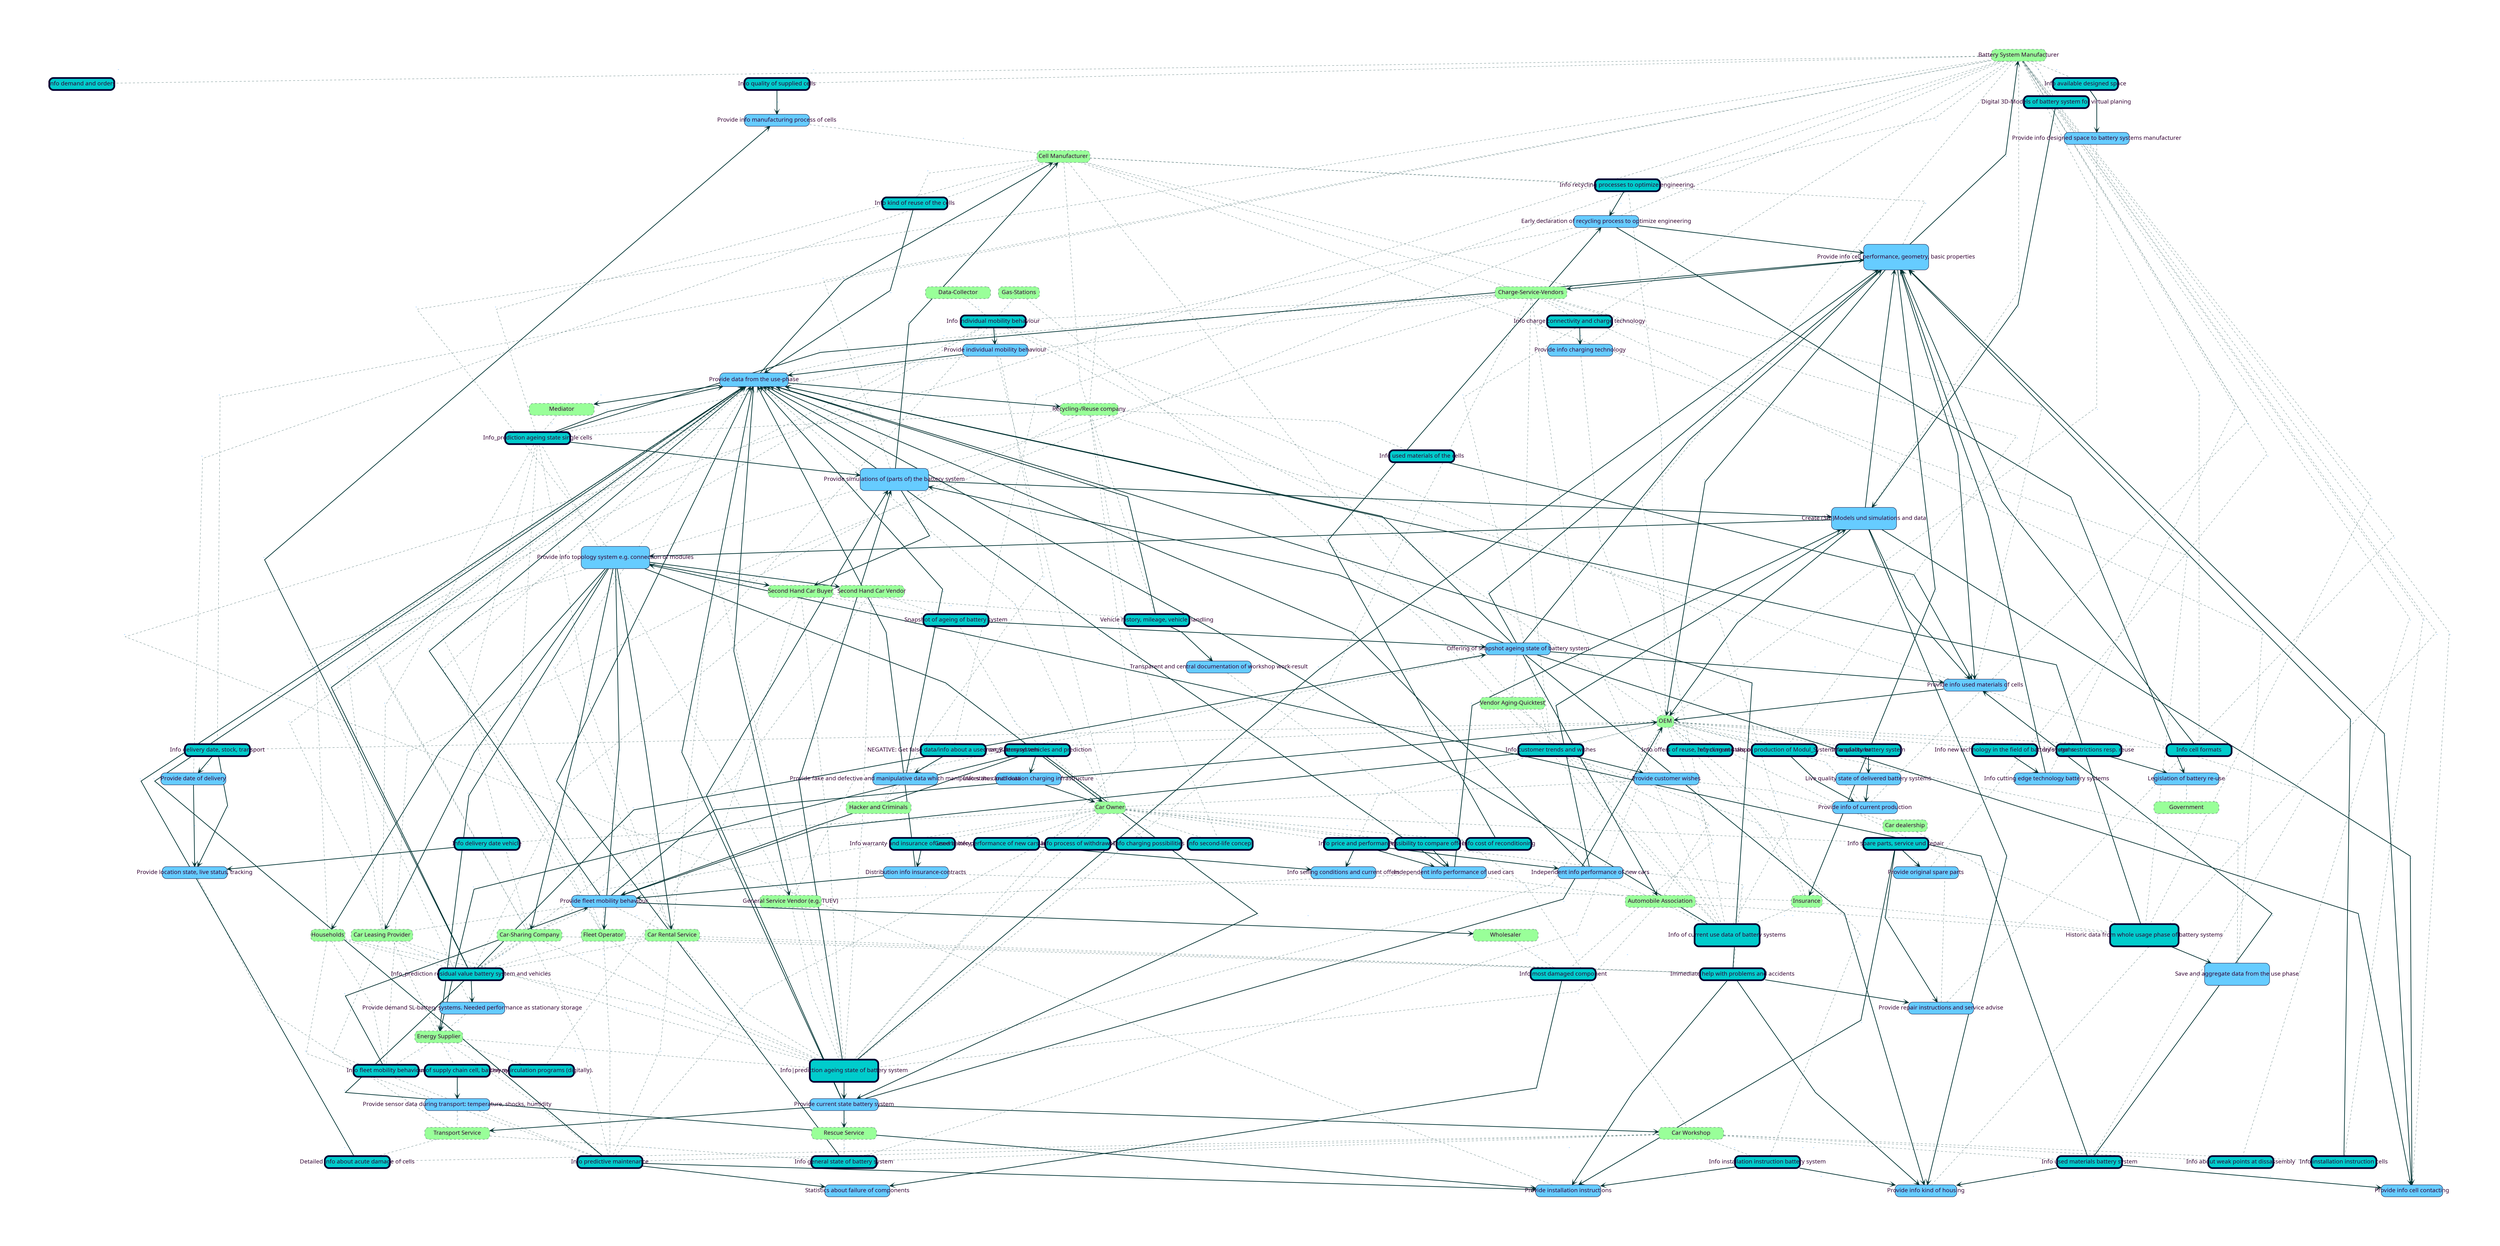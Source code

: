 digraph "Merged Network" {
bgcolor = "#FFFFFFFF"
splines = "false"
outputorder = "edgesfirst"
esep = "0"
pad = "2"
node [label = "",penwidth = "1.000000",height = "0.486111",width = "2.638889",tooltip = "",color = "#000033FF",fillcolor = "#FFFFFFFF",shape = "rectangle",style = "solid,rounded,filled",fontname = "SansSerif.plain",fontsize = "17",fontcolor = "#330033FF",fixedsize = "true",labelloc = "c"]
edge [label = "",penwidth = "2.000000",tooltip = "",arrowhead = "vee",arrowtail = "none",color = "#969696FF",fontname = "SansSerif.plain",fontsize = "12",fontcolor = "#3399FFFF",style = "solid",dir = "both"]
"i_9§496" [label = "Info demand and orders",penwidth = "5.000000",pos = "-913.634599,1348.632332",fillcolor = "#00CCCCFF"]
"i_8§497" [label = "Info quality of supplied cells",penwidth = "5.000000",pos = "-1364.465187,948.715564",fillcolor = "#00CCCCFF"]
"i_7§498" [label = "Info delivery date, stock, transport",penwidth = "5.000000",pos = "-169.634915,1070.525295",fillcolor = "#00CCCCFF"]
"action_10§499" [label = "Provide date of delivery",pos = "105.926411,1381.018434",fillcolor = "#66CCFFFF"]
"i_6§500" [label = "Info installation instruction cells",penwidth = "5.000000",pos = "-320.937137,1023.691419",fillcolor = "#00CCCCFF"]
"i_5§501" [label = "Info about weak points at dissassembly",penwidth = "5.000000",pos = "-1077.016995,1210.764137",fillcolor = "#00CCCCFF"]
"i_47§502" [label = "Energy demand vehicles and prediction",penwidth = "5.000000",pos = "-894.912328,-106.060111",fillcolor = "#00CCCCFF"]
"action_22§503" [label = "Info status and location charging infrastructure",pos = "-613.774383,-1045.430374",fillcolor = "#66CCFFFF"]
"i_46§504" [label = "Supervision of supply chain cell, battery system",penwidth = "5.000000",pos = "-1322.318216,1035.542581",fillcolor = "#00CCCCFF"]
"action_32§505" [label = "Provide sensor data during transport: temperature, shocks, humidity",pos = "-803.907588,1591.325227",fillcolor = "#66CCFFFF"]
"i_45§506" [label = "Digital 3D-Models of battery system for virtual planing",penwidth = "5.000000",pos = "16.246445,717.181579",fillcolor = "#00CCCCFF"]
"i_44§507" [label = "NEGATIVE: Get false data/info about a used car_Batterysystem",penwidth = "5.000000",pos = "-1241.849840,151.607239",fillcolor = "#00CCCCFF"]
"action_30§508" [label = "Provide fake and defective and manipulative data which manipulates the cloud data",pos = "-1229.979232,-592.829372",fillcolor = "#66CCFFFF"]
"i_43§509" [label = "Use recirculation programs (digitally).",penwidth = "5.000000",pos = "-1780.142559,39.787802",fillcolor = "#00CCCCFF"]
"i_42§510" [label = "Info fleet mobility behaviour",penwidth = "5.000000",pos = "-636.796975,-257.974511",fillcolor = "#00CCCCFF"]
"i_41§511" [label = "Info recycling processes to optimize engineering.",penwidth = "5.000000",pos = "116.827976,782.974477",fillcolor = "#00CCCCFF"]
"i_40§512" [label = "Snapshot of ageing of battery system",penwidth = "5.000000",pos = "-737.741285,-441.662641",fillcolor = "#00CCCCFF"]
"i_4§513" [label = "Historic data from whole usage phase of battery systems",penwidth = "5.000000",height = "0.902778",width = "2.777778",pos = "192.868283,260.467999",fillcolor = "#00CCCCFF"]
"action_41§514" [label = "Save and aggregate data from the use phase",height = "0.902778",pos = "-193.044815,-90.831163",fillcolor = "#66CCFFFF"]
"i_39§515" [label = "Detailed info about acute damage of cells",penwidth = "5.000000",pos = "-375.485610,749.296278",fillcolor = "#00CCCCFF"]
"Rescue Service§516" [label = "Rescue Service",pos = "184.626824,1265.163798",color = "#00003396",fillcolor = "#99FF99FF",style = "dashed,rounded,filled"]
"i_38§517" [label = "Info general state of battery system",penwidth = "5.000000",pos = "-259.310664,800.348628",fillcolor = "#00CCCCFF"]
"action_33§518" [label = "Transparent and central documentation of workshop work-result",pos = "-1635.254737,790.894629",fillcolor = "#66CCFFFF"]
"i_37§519" [label = "Vehicle history, mileage, vehicle handling",penwidth = "5.000000",pos = "-1065.806961,550.151512",fillcolor = "#00CCCCFF"]
"action_23§520" [label = "Provide demand SL-battery systems. Needed performance as stationary storage",pos = "-490.936576,-491.862049",fillcolor = "#66CCFFFF"]
"action_11§521" [label = "Provide info manufacturing process of cells",pos = "-1252.083108,393.845638",fillcolor = "#66CCFFFF"]
"action_0§522" [label = "Offering of snapshot ageing state of battery system",pos = "-604.111249,217.888932",fillcolor = "#66CCFFFF"]
"i_36§523" [label = "Info_prediction residual value battery system and vehicles",penwidth = "5.000000",pos = "-924.347433,-302.878847",fillcolor = "#00CCCCFF"]
"i_35§524" [label = "Info predictive maintenance",penwidth = "5.000000",pos = "-1147.387329,-292.245880",fillcolor = "#00CCCCFF"]
"i_34§525" [label = "Info used materials battery system",penwidth = "5.000000",pos = "-370.946427,289.482972",fillcolor = "#00CCCCFF"]
"Hacker and Criminals§526" [label = "Hacker and Criminals",pos = "-855.842848,-1188.484539",color = "#00003396",fillcolor = "#99FF99FF",style = "dashed,rounded,filled"]
"Data-Collector§527" [label = "Data-Collector",pos = "-196.867534,-1417.792719",color = "#00003396",fillcolor = "#99FF99FF",style = "dashed,rounded,filled"]
"action_25§528" [label = "Provide individual mobility behaviour",pos = "-476.875433,-1075.926007",fillcolor = "#66CCFFFF"]
"i_33§529" [label = "Info individual mobility behaviour",penwidth = "5.000000",pos = "-210.862738,-654.001352",fillcolor = "#00CCCCFF"]
"action_20§530" [label = "Provide info charging technology",pos = "454.729516,312.080830",fillcolor = "#66CCFFFF"]
"i_32§531" [label = "Info charge connectivity and charge technology",penwidth = "5.000000",pos = "985.180486,-95.739993",fillcolor = "#00CCCCFF"]
"i_31§532" [label = "Info legal restrictions resp. reuse",penwidth = "5.000000",pos = "353.601981,969.632162",fillcolor = "#00CCCCFF"]
"i_30§533" [label = "Info offers of reuse, recycling and disposal",penwidth = "5.000000",pos = "-659.959388,1291.750355",fillcolor = "#00CCCCFF"]
"action_15§534" [label = "Provide info designed space to battery systems manufacturer",pos = "-974.863353,1140.005251",fillcolor = "#66CCFFFF"]
"i_3§535" [label = "Info available designed space",penwidth = "5.000000",pos = "-554.383009,1439.027225",fillcolor = "#00CCCCFF"]
"Wholesaler§536" [label = "Wholesaler",pos = "-1176.872547,-853.711619",color = "#00003396",fillcolor = "#99FF99FF",style = "dashed,rounded,filled"]
"action_42§537" [label = "Statistics about failure of components",pos = "-1744.833631,-572.130833",fillcolor = "#66CCFFFF"]
"i_29§538" [label = "Info most damaged component",penwidth = "5.000000",pos = "-1346.827022,-164.844279",fillcolor = "#00CCCCFF"]
"Car Workshop§539" [label = "Car Workshop",pos = "-901.540951,619.679161",color = "#00003396",fillcolor = "#99FF99FF",style = "dashed,rounded,filled"]
"i_28§540" [label = "Info installation instruction battery system",penwidth = "5.000000",pos = "-1391.241049,669.704675",fillcolor = "#00CCCCFF"]
"action_16§541" [label = "Live quality state of delivered battery systems",pos = "-1695.136397,1204.788620",fillcolor = "#66CCFFFF"]
"i_27§542" [label = "Info quality battery system",penwidth = "5.000000",pos = "-1128.309516,1079.477064",fillcolor = "#00CCCCFF"]
"action_35§543" [label = "Info cutting edge technology battery systems",pos = "20.644730,1006.729274",fillcolor = "#66CCFFFF"]
"i_26§544" [label = "Info new technology in the field of battery systems",penwidth = "5.000000",pos = "-431.001893,1321.635666",fillcolor = "#00CCCCFF"]
"action_24§545" [label = "Distribution info insurance-contracts",pos = "77.951273,-847.838666",fillcolor = "#66CCFFFF"]
"i_25§546" [label = "Info warranty and insurance of used battery systems",penwidth = "5.000000",pos = "498.158193,-1143.247733",fillcolor = "#00CCCCFF"]
"Government§547" [label = "Government",pos = "908.194000,1387.994395",color = "#00003396",fillcolor = "#99FF99FF",style = "dashed,rounded,filled"]
"action_34§548" [label = "Legislation of battery re-use",pos = "1019.387719,875.933716",fillcolor = "#66CCFFFF"]
"action_26§549" [label = "Early declaration of recycling process to optimize engineering",pos = "703.155174,350.859318",fillcolor = "#66CCFFFF"]
"i_24§550" [label = "Info cost of reconditioning",penwidth = "5.000000",pos = "777.833284,-367.074584",fillcolor = "#00CCCCFF"]
"i_23§551" [label = "Info second-life concept",penwidth = "5.000000",pos = "583.093361,-754.993009",fillcolor = "#00CCCCFF"]
"i_22§552" [label = "General info performance of new cars and used cars",penwidth = "5.000000",pos = "709.608986,-663.456083",fillcolor = "#00CCCCFF"]
"i_21§553" [label = "Info process of withdrawal",penwidth = "5.000000",pos = "352.509135,-1220.564544",fillcolor = "#00CCCCFF"]
"action_7§554" [label = "Provide original spare parts",pos = "-1467.630461,241.415617",fillcolor = "#66CCFFFF"]
"i_20§555" [label = "Info spare parts, service und repair",penwidth = "5.000000",pos = "-1126.972501,-406.964779",fillcolor = "#00CCCCFF"]
"Car dealership§556" [label = "Car dealership",width = "1.805556",pos = "1001.596350,227.154444",color = "#00003396",fillcolor = "#99FF99FF",style = "dashed,rounded,filled"]
"action_29§557" [label = "Provide fleet mobility behaviour",pos = "-336.029437,-534.121609",fillcolor = "#66CCFFFF"]
"action_14§558" [label = "Provide customer wishes",pos = "655.891903,-296.721243",fillcolor = "#66CCFFFF"]
"i_2§559" [label = "Info customer trends and wishes",penwidth = "5.000000",pos = "17.935443,98.790911",fillcolor = "#00CCCCFF"]
"i_19§560" [label = "Info charging possibilities",penwidth = "5.000000",pos = "231.719699,-1286.706794",fillcolor = "#00CCCCFF"]
"action_6§561" [label = "Provide repair instructions and service advise",pos = "-1233.169832,227.598680",fillcolor = "#66CCFFFF"]
"action_4§562" [label = "Provide installation instructions",pos = "-1391.872232,111.107390",fillcolor = "#66CCFFFF"]
"i_18§563" [label = "Immediate help with problems and accidents",penwidth = "5.000000",pos = "-1017.112221,-390.717472",fillcolor = "#00CCCCFF"]
"i_17§564" [label = "Possibility to compare offers",penwidth = "5.000000",pos = "81.379111,-1319.772031",fillcolor = "#00CCCCFF"]
"Transport Service§565" [label = "Transport Service",pos = "-111.611337,1340.526377",color = "#00003396",fillcolor = "#99FF99FF",style = "dashed,rounded,filled"]
"action_31§566" [label = "Provide location state, live status, tracking",pos = "526.468921,1010.290773",fillcolor = "#66CCFFFF"]
"i_16§567" [label = "Info delivery date vehicle",penwidth = "5.000000",pos = "639.111118,155.266851",fillcolor = "#00CCCCFF"]
"action_28§568" [label = "Independent info performance of used cars",pos = "-95.531969,-771.166823",fillcolor = "#66CCFFFF"]
"action_27§569" [label = "Independent info performance of new cars",pos = "377.245000,-35.145881",fillcolor = "#66CCFFFF"]
"action_17§570" [label = "Info selling conditions and current offers",pos = "443.824434,-20.700826",fillcolor = "#66CCFFFF"]
"i_15§571" [label = "Info price and performance",penwidth = "5.000000",pos = "590.209912,-649.457816",fillcolor = "#00CCCCFF"]
"i_14§572" [label = "Info kind of reuse of the cells",penwidth = "5.000000",pos = "-1055.130930,366.732986",fillcolor = "#00CCCCFF"]
"Mediator§573" [label = "Mediator",pos = "-357.382501,-1015.476483",color = "#00003396",fillcolor = "#99FF99FF",style = "dashed,rounded,filled"]
"i_13§574" [label = "Info_prediction ageing state single cells",penwidth = "5.000000",pos = "-295.108419,-420.654042",fillcolor = "#00CCCCFF"]
"action_3§575" [label = "Provide info of current production",pos = "-1127.089229,964.679699",fillcolor = "#66CCFFFF"]
"i_12§576" [label = "Info current state of production of Modul_Systemmanufacturer",penwidth = "5.000000",pos = "-623.489095,1174.474944",fillcolor = "#00CCCCFF"]
"i_11§577" [label = "Info|prediction ageing state of battery system",penwidth = "5.000000",height = "0.902778",width = "2.777778",pos = "-496.668806,-225.170663",fillcolor = "#00CCCCFF"]
"action_37§578" [label = "Provide simulations of (parts of) the battery system",height = "0.902778",width = "2.777778",pos = "-200.274674,149.539856",fillcolor = "#66CCFFFF"]
"action_38§579" [label = "Provide current state battery system",width = "2.777778",pos = "-241.655274,587.419661",fillcolor = "#66CCFFFF"]
"action_1§580" [label = "Create (3D-)Models und simulations and data",height = "0.902778",pos = "-313.383040,3.531214",fillcolor = "#66CCFFFF"]
"action_8§581" [label = "Provide info cell contacting",width = "2.500000",pos = "-862.558353,140.013360",fillcolor = "#66CCFFFF"]
"action_9§582" [label = "Provide info kind of housing",width = "2.500000",pos = "-1005.624122,214.214894",fillcolor = "#66CCFFFF"]
"action_36§583" [label = "Provide info topology system e.g. connection of modules",height = "0.902778",width = "2.777778",pos = "-911.694041,-212.753450",fillcolor = "#66CCFFFF"]
"General Service Vendor (e.g. TUEV)§584" [label = "General Service Vendor (e.g. TUEV)",width = "2.500000",pos = "133.239442,-202.773810",color = "#00003396",fillcolor = "#99FF99FF",style = "dashed,rounded,filled"]
"Second Hand Car Vendor§585" [label = "Second Hand Car Vendor",pos = "-1196.719668,-746.361523",color = "#00003396",fillcolor = "#99FF99FF",style = "dashed,rounded,filled"]
"Second Hand Car Buyer§586" [label = "Second Hand Car Buyer",pos = "-1069.019245,74.908300",color = "#00003396",fillcolor = "#99FF99FF",style = "dashed,rounded,filled"]
"i_10§587" [label = "Info of current use data of battery systems",penwidth = "5.000000",height = "0.902778",pos = "73.233930,176.572122",fillcolor = "#00CCCCFF"]
"action_13§588" [label = "Provide data from the use-phase",height = "0.555556",width = "2.777778",pos = "-593.692763,-76.212097",fillcolor = "#66CCFFFF"]
"Charge-Service-Vendors§589" [label = "Charge-Service-Vendors",width = "2.916667",pos = "243.163806,-319.956559",color = "#00003396",fillcolor = "#99FF99FF",style = "dashed,rounded,filled"]
"Insurance§590" [label = "Insurance",width = "1.250000",pos = "404.212476,-323.079668",color = "#00003396",fillcolor = "#99FF99FF",style = "dashed,rounded,filled"]
"Vendor Aging-Quicktest§591" [label = "Vendor Aging-Quicktest",pos = "370.240148,697.298631",color = "#00003396",fillcolor = "#99FF99FF",style = "dashed,rounded,filled"]
"Automobile Association§592" [label = "Automobile Association",width = "2.847222",pos = "223.589532,-385.878536",color = "#00003396",fillcolor = "#99FF99FF",style = "dashed,rounded,filled"]
"Gas-Stations§593" [label = "Gas-Stations",width = "1.666667",pos = "490.203862,-512.228188",color = "#00003396",fillcolor = "#99FF99FF",style = "dashed,rounded,filled"]
"Car Owner§594" [label = "Car Owner",width = "1.250000",pos = "-92.325149,-610.845958",color = "#00003396",fillcolor = "#99FF99FF",style = "dashed,rounded,filled"]
"Car Rental Service§595" [label = "Car Rental Service",width = "2.222222",pos = "-756.729380,-836.853225",color = "#00003396",fillcolor = "#99FF99FF",style = "dashed,rounded,filled"]
"Car-Sharing Company§596" [label = "Car-Sharing Company",pos = "-742.398790,-840.046665",color = "#00003396",fillcolor = "#99FF99FF",style = "dashed,rounded,filled"]
"Fleet Operator§597" [label = "Fleet Operator",width = "1.805556",pos = "-729.411757,-842.572567",color = "#00003396",fillcolor = "#99FF99FF",style = "dashed,rounded,filled"]
"Car Leasing Provider§598" [label = "Car Leasing Provider",width = "2.500000",pos = "-795.617900,-823.293224",color = "#00003396",fillcolor = "#99FF99FF",style = "dashed,rounded,filled"]
"Households§599" [label = "Households",width = "1.388889",pos = "-892.326320,-813.484190",color = "#00003396",fillcolor = "#99FF99FF",style = "dashed,rounded,filled"]
"Energy Supplier§600" [label = "Energy Supplier",width = "1.944444",pos = "-1100.669918,152.300288",color = "#00003396",fillcolor = "#99FF99FF",style = "dashed,rounded,filled"]
"OEM§601" [label = "OEM",width = "0.694444",pos = "-514.255242,455.579177",color = "#00003396",fillcolor = "#99FF99FF",style = "dashed,rounded,filled"]
"Battery System Manufacturer§602" [label = "Battery System Manufacturer",width = "2.222222",pos = "-614.567884,567.178872",color = "#00003396",fillcolor = "#99FF99FF",style = "dashed,rounded,filled"]
"action_2§603" [label = "Provide info cell performance, geometry, basic properties",height = "1.041667",pos = "-33.324649,297.198011",fillcolor = "#66CCFFFF"]
"i_1§604" [label = "Info cell formats",penwidth = "5.000000",pos = "-98.982981,968.716559",fillcolor = "#00CCCCFF"]
"Cell Manufacturer§605" [label = "Cell Manufacturer",width = "2.152778",pos = "-432.025948,542.992084",color = "#00003396",fillcolor = "#99FF99FF",style = "dashed,rounded,filled"]
"Recycling-/Reuse company§606" [label = "Recycling-/Reuse company",width = "2.361111",pos = "190.961563,-105.235624",color = "#00003396",fillcolor = "#99FF99FF",style = "dashed,rounded,filled"]
"action_12§607" [label = "Provide info used materials of cells",width = "2.569444",pos = "160.267179,611.173317",fillcolor = "#66CCFFFF"]
"i_0§608" [label = "Info used materials of the cells",penwidth = "5.000000",pos = "821.472578,400.953394",fillcolor = "#00CCCCFF"]
"i_8§497" -> "action_11§521" [label = "-",color = "#003333FF"]
"i_7§498" -> "action_10§499" [label = "-",color = "#003333FF"]
"i_7§498" -> "action_31§566" [label = "-",color = "#003333FF"]
"action_10§499" -> "action_31§566" [label = "-",color = "#003333FF"]
"action_10§499" -> "Cell Manufacturer§605" [label = "-",penwidth = "1.000000",arrowhead = "none",color = "#00333396",style = "dashed"]
"i_6§500" -> "action_2§603" [label = "-",color = "#003333FF"]
"i_47§502" -> "action_29§557" [label = "-",color = "#003333FF"]
"i_47§502" -> "action_22§503" [label = "-",color = "#003333FF"]
"i_47§502" -> "action_38§579" [label = "-",color = "#003333FF"]
"i_47§502" -> "Energy Supplier§600" [label = "-",color = "#003333FF"]
"action_22§503" -> "Car Owner§594" [label = "-",color = "#003333FF"]
"i_46§504" -> "action_32§505" [label = "-",color = "#003333FF"]
"action_32§505" -> "Transport Service§565" [label = "-",penwidth = "1.000000",arrowhead = "none",color = "#00333396",style = "dashed"]
"i_45§506" -> "action_1§580" [label = "-",color = "#003333FF"]
"i_44§507" -> "action_30§508" [label = "-",color = "#003333FF"]
"action_30§508" -> "action_13§588" [label = "-",color = "#003333FF"]
"action_30§508" -> "Hacker and Criminals§526" [label = "-",penwidth = "1.000000",arrowhead = "none",color = "#00333396",style = "dashed"]
"i_42§510" -> "action_29§557" [label = "-",color = "#003333FF"]
"i_41§511" -> "action_26§549" [label = "-",color = "#003333FF"]
"i_40§512" -> "action_0§522" [label = "-",color = "#003333FF"]
"i_4§513" -> "action_13§588" [label = "-",color = "#003333FF"]
"i_4§513" -> "action_41§514" [label = "-",color = "#003333FF"]
"action_41§514" -> "OEM§601" [label = "-",penwidth = "1.000000",arrowhead = "none",color = "#00333396",style = "dashed"]
"action_41§514" -> "Charge-Service-Vendors§589" [label = "-",penwidth = "1.000000",arrowhead = "none",color = "#00333396",style = "dashed"]
"i_39§515" -> "action_13§588" [label = "-",color = "#003333FF"]
"Rescue Service§516" -> "i_38§517" [label = "-",penwidth = "1.000000",arrowhead = "none",color = "#00333396",style = "dashed"]
"i_38§517" -> "action_13§588" [label = "-",color = "#003333FF"]
"action_33§518" -> "Car Workshop§539" [label = "-",penwidth = "1.000000",arrowhead = "none",color = "#00333396",style = "dashed"]
"i_37§519" -> "action_33§518" [label = "-",color = "#003333FF"]
"i_37§519" -> "action_13§588" [label = "-",color = "#003333FF"]
"action_23§520" -> "Energy Supplier§600" [label = "-",penwidth = "1.000000",arrowhead = "none",color = "#00333396",style = "dashed"]
"action_23§520" -> "Charge-Service-Vendors§589" [label = "-",penwidth = "1.000000",arrowhead = "none",color = "#00333396",style = "dashed"]
"action_11§521" -> "Cell Manufacturer§605" [label = "-",penwidth = "1.000000",arrowhead = "none",color = "#00333396",style = "dashed"]
"action_0§522" -> "General Service Vendor (e.g. TUEV)§584" [label = "-",penwidth = "1.000000",arrowhead = "none",color = "#00333396",style = "dashed"]
"action_0§522" -> "Vendor Aging-Quicktest§591" [label = "-",penwidth = "1.000000",arrowhead = "none",color = "#00333396",style = "dashed"]
"action_0§522" -> "action_13§588" [label = "-",color = "#003333FF"]
"action_0§522" -> "action_37§578" [label = "-",color = "#003333FF"]
"action_0§522" -> "action_12§607" [label = "-",color = "#003333FF"]
"action_0§522" -> "action_9§582" [label = "-",color = "#003333FF"]
"action_0§522" -> "action_8§581" [label = "-",color = "#003333FF"]
"action_0§522" -> "action_2§603" [label = "-",color = "#003333FF"]
"i_36§523" -> "action_23§520" [label = "-",color = "#003333FF"]
"i_36§523" -> "action_4§562" [label = "-",color = "#003333FF"]
"i_36§523" -> "action_13§588" [label = "-",color = "#003333FF"]
"i_36§523" -> "action_11§521" [label = "-",color = "#003333FF"]
"i_36§523" -> "action_0§522" [label = "-",color = "#003333FF"]
"i_35§524" -> "action_42§537" [label = "-",color = "#003333FF"]
"i_35§524" -> "action_4§562" [label = "-",color = "#003333FF"]
"i_35§524" -> "action_13§588" [label = "-",color = "#003333FF"]
"i_34§525" -> "action_36§583" [label = "-",color = "#003333FF"]
"i_34§525" -> "action_12§607" [label = "-",color = "#003333FF"]
"i_34§525" -> "action_9§582" [label = "-",color = "#003333FF"]
"i_34§525" -> "action_8§581" [label = "-",color = "#003333FF"]
"Hacker and Criminals§526" -> "i_33§529" [label = "-",penwidth = "1.000000",arrowhead = "none",color = "#00333396",style = "dashed"]
"Data-Collector§527" -> "i_33§529" [label = "-",penwidth = "1.000000",arrowhead = "none",color = "#00333396",style = "dashed"]
"action_25§528" -> "Car Owner§594" [label = "-",penwidth = "1.000000",arrowhead = "none",color = "#00333396",style = "dashed"]
"action_25§528" -> "action_13§588" [label = "-",color = "#003333FF"]
"i_33§529" -> "action_25§528" [label = "-",color = "#003333FF"]
"action_20§530" -> "Charge-Service-Vendors§589" [label = "-",penwidth = "1.000000",arrowhead = "none",color = "#00333396",style = "dashed"]
"action_20§530" -> "OEM§601" [label = "-",penwidth = "1.000000",arrowhead = "none",color = "#00333396",style = "dashed"]
"i_32§531" -> "action_20§530" [label = "-",color = "#003333FF"]
"i_31§532" -> "action_34§548" [label = "-",color = "#003333FF"]
"action_15§534" -> "OEM§601" [label = "-",penwidth = "1.000000",arrowhead = "none",color = "#00333396",style = "dashed"]
"i_3§535" -> "action_15§534" [label = "-",color = "#003333FF"]
"Wholesaler§536" -> "i_29§538" [label = "-",penwidth = "1.000000",arrowhead = "none",color = "#00333396",style = "dashed"]
"i_29§538" -> "action_42§537" [label = "-",color = "#003333FF"]
"Car Workshop§539" -> "i_6§500" [label = "-",penwidth = "1.000000",arrowhead = "none",color = "#00333396",style = "dashed"]
"Car Workshop§539" -> "i_5§501" [label = "-",penwidth = "1.000000",arrowhead = "none",color = "#00333396",style = "dashed"]
"Car Workshop§539" -> "i_39§515" [label = "-",penwidth = "1.000000",arrowhead = "none",color = "#00333396",style = "dashed"]
"Car Workshop§539" -> "i_38§517" [label = "-",penwidth = "1.000000",arrowhead = "none",color = "#00333396",style = "dashed"]
"Car Workshop§539" -> "i_35§524" [label = "-",penwidth = "1.000000",arrowhead = "none",color = "#00333396",style = "dashed"]
"Car Workshop§539" -> "i_34§525" [label = "-",penwidth = "1.000000",arrowhead = "none",color = "#00333396",style = "dashed"]
"Car Workshop§539" -> "i_28§540" [label = "-",penwidth = "1.000000",arrowhead = "none",color = "#00333396",style = "dashed"]
"i_28§540" -> "action_4§562" [label = "-",color = "#003333FF"]
"i_28§540" -> "action_9§582" [label = "-",color = "#003333FF"]
"action_16§541" -> "action_3§575" [label = "-",color = "#003333FF"]
"i_27§542" -> "action_16§541" [label = "-",color = "#003333FF"]
"action_35§543" -> "Battery System Manufacturer§602" [label = "-",penwidth = "1.000000",arrowhead = "none",color = "#00333396",style = "dashed"]
"action_35§543" -> "action_2§603" [label = "-",color = "#003333FF"]
"i_26§544" -> "action_35§543" [label = "-",color = "#003333FF"]
"action_24§545" -> "Insurance§590" [label = "-",penwidth = "1.000000",arrowhead = "none",color = "#00333396",style = "dashed"]
"action_24§545" -> "action_29§557" [label = "-",color = "#003333FF"]
"action_24§545" -> "action_13§588" [label = "-",color = "#003333FF"]
"i_25§546" -> "action_24§545" [label = "-",color = "#003333FF"]
"action_34§548" -> "Government§547" [label = "-",penwidth = "1.000000",arrowhead = "none",color = "#00333396",style = "dashed"]
"action_26§549" -> "Recycling-/Reuse company§606" [label = "-",penwidth = "1.000000",arrowhead = "none",color = "#00333396",style = "dashed"]
"action_26§549" -> "action_34§548" [label = "-",color = "#003333FF"]
"action_26§549" -> "action_2§603" [label = "-",color = "#003333FF"]
"i_24§550" -> "action_26§549" [label = "-",color = "#003333FF"]
"i_22§552" -> "action_17§570" [label = "-",color = "#003333FF"]
"action_7§554" -> "Battery System Manufacturer§602" [label = "-",penwidth = "1.000000",arrowhead = "none",color = "#00333396",style = "dashed"]
"i_20§555" -> "action_7§554" [label = "-",color = "#003333FF"]
"i_20§555" -> "action_4§562" [label = "-",color = "#003333FF"]
"i_20§555" -> "action_6§561" [label = "-",color = "#003333FF"]
"Car dealership§556" -> "i_4§513" [label = "-",penwidth = "1.000000",arrowhead = "none",color = "#00333396",style = "dashed"]
"action_29§557" -> "OEM§601" [label = "-",color = "#003333FF"]
"action_29§557" -> "Wholesaler§536" [label = "-",color = "#003333FF"]
"action_29§557" -> "Car Leasing Provider§598" [label = "-",penwidth = "1.000000",arrowhead = "none",color = "#00333396",style = "dashed"]
"action_29§557" -> "Fleet Operator§597" [label = "-",penwidth = "1.000000",arrowhead = "none",color = "#00333396",style = "dashed"]
"action_29§557" -> "Car-Sharing Company§596" [label = "-",penwidth = "1.000000",arrowhead = "none",color = "#00333396",style = "dashed"]
"action_29§557" -> "Car Rental Service§595" [label = "-",penwidth = "1.000000",arrowhead = "none",color = "#00333396",style = "dashed"]
"action_29§557" -> "action_13§588" [label = "-",color = "#003333FF"]
"action_14§558" -> "Car dealership§556" [label = "-",penwidth = "1.000000",arrowhead = "none",color = "#00333396",style = "dashed"]
"action_14§558" -> "Car Owner§594" [label = "-",penwidth = "1.000000",arrowhead = "none",color = "#00333396",style = "dashed"]
"i_2§559" -> "action_29§557" [label = "-",color = "#003333FF"]
"i_2§559" -> "action_14§558" [label = "-",color = "#003333FF"]
"action_6§561" -> "OEM§601" [label = "-",penwidth = "1.000000",arrowhead = "none",color = "#00333396",style = "dashed"]
"action_6§561" -> "Battery System Manufacturer§602" [label = "-",penwidth = "1.000000",arrowhead = "none",color = "#00333396",style = "dashed"]
"action_4§562" -> "Battery System Manufacturer§602" [label = "-",penwidth = "1.000000",arrowhead = "none",color = "#00333396",style = "dashed"]
"i_18§563" -> "action_6§561" [label = "-",color = "#003333FF"]
"i_18§563" -> "action_4§562" [label = "-",color = "#003333FF"]
"i_18§563" -> "action_9§582" [label = "-",color = "#003333FF"]
"i_18§563" -> "action_13§588" [label = "-",color = "#003333FF"]
"i_17§564" -> "action_28§568" [label = "-",color = "#003333FF"]
"Transport Service§565" -> "i_39§515" [label = "-",penwidth = "1.000000",arrowhead = "none",color = "#00333396",style = "dashed"]
"Transport Service§565" -> "i_38§517" [label = "-",penwidth = "1.000000",arrowhead = "none",color = "#00333396",style = "dashed"]
"action_31§566" -> "Transport Service§565" [label = "-",penwidth = "1.000000",arrowhead = "none",color = "#00333396",style = "dashed"]
"i_16§567" -> "action_31§566" [label = "-",color = "#003333FF"]
"action_28§568" -> "General Service Vendor (e.g. TUEV)§584" [label = "-",penwidth = "1.000000",arrowhead = "none",color = "#00333396",style = "dashed"]
"action_28§568" -> "Automobile Association§592" [label = "-",penwidth = "1.000000",arrowhead = "none",color = "#00333396",style = "dashed"]
"action_28§568" -> "action_13§588" [label = "-",color = "#003333FF"]
"action_28§568" -> "action_1§580" [label = "-",color = "#003333FF"]
"action_27§569" -> "Automobile Association§592" [label = "-",penwidth = "1.000000",arrowhead = "none",color = "#00333396",style = "dashed"]
"action_27§569" -> "action_13§588" [label = "-",color = "#003333FF"]
"action_27§569" -> "action_1§580" [label = "-",color = "#003333FF"]
"action_17§570" -> "OEM§601" [label = "-",penwidth = "1.000000",arrowhead = "none",color = "#00333396",style = "dashed"]
"i_15§571" -> "action_28§568" [label = "-",color = "#003333FF"]
"i_15§571" -> "action_27§569" [label = "-",color = "#003333FF"]
"i_15§571" -> "action_17§570" [label = "-",color = "#003333FF"]
"i_14§572" -> "action_13§588" [label = "-",color = "#003333FF"]
"Mediator§573" -> "i_13§574" [label = "-",penwidth = "1.000000",arrowhead = "none",color = "#00333396",style = "dashed"]
"i_13§574" -> "action_37§578" [label = "-",color = "#003333FF"]
"i_13§574" -> "action_13§588" [label = "-",color = "#003333FF"]
"i_13§574" -> "action_2§603" [label = "-",color = "#003333FF"]
"action_3§575" -> "OEM§601" [label = "-",penwidth = "1.000000",arrowhead = "none",color = "#00333396",style = "dashed"]
"action_3§575" -> "Battery System Manufacturer§602" [label = "-",penwidth = "1.000000",arrowhead = "none",color = "#00333396",style = "dashed"]
"i_12§576" -> "action_3§575" [label = "-",color = "#003333FF"]
"i_11§577" -> "action_2§603" [label = "-",color = "#003333FF"]
"i_11§577" -> "action_37§578" [label = "-",color = "#003333FF"]
"i_11§577" -> "action_38§579" [label = "-",color = "#003333FF"]
"action_37§578" -> "Cell Manufacturer§605" [label = "-",color = "#003333FF"]
"action_37§578" -> "Second Hand Car Buyer§586" [label = "-",color = "#003333FF"]
"action_37§578" -> "action_1§580" [label = "-",color = "#003333FF"]
"action_37§578" -> "Battery System Manufacturer§602" [label = "-",penwidth = "1.000000",arrowhead = "none",color = "#00333396",style = "dashed"]
"action_38§579" -> "OEM§601" [label = "-",color = "#003333FF"]
"action_38§579" -> "Rescue Service§516" [label = "-",color = "#003333FF"]
"action_38§579" -> "Transport Service§565" [label = "-",color = "#003333FF"]
"action_38§579" -> "Car Workshop§539" [label = "-",color = "#003333FF"]
"action_38§579" -> "action_37§578" [label = "-",color = "#003333FF"]
"action_38§579" -> "action_13§588" [label = "-",color = "#003333FF"]
"action_1§580" -> "OEM§601" [label = "-",color = "#003333FF"]
"action_1§580" -> "action_2§603" [label = "-",color = "#003333FF"]
"action_1§580" -> "action_8§581" [label = "-",color = "#003333FF"]
"action_1§580" -> "action_9§582" [label = "-",color = "#003333FF"]
"action_1§580" -> "action_12§607" [label = "-",color = "#003333FF"]
"action_1§580" -> "action_36§583" [label = "-",color = "#003333FF"]
"action_1§580" -> "Battery System Manufacturer§602" [label = "-",penwidth = "1.000000",arrowhead = "none",color = "#00333396",style = "dashed"]
"action_8§581" -> "action_2§603" [label = "-",color = "#003333FF"]
"action_8§581" -> "Battery System Manufacturer§602" [label = "-",penwidth = "1.000000",arrowhead = "none",color = "#00333396",style = "dashed"]
"action_9§582" -> "Battery System Manufacturer§602" [label = "-",penwidth = "1.000000",arrowhead = "none",color = "#00333396",style = "dashed"]
"action_36§583" -> "Car Owner§594" [label = "-",color = "#003333FF"]
"action_36§583" -> "Car Rental Service§595" [label = "-",color = "#003333FF"]
"action_36§583" -> "Car-Sharing Company§596" [label = "-",color = "#003333FF"]
"action_36§583" -> "Fleet Operator§597" [label = "-",color = "#003333FF"]
"action_36§583" -> "Second Hand Car Vendor§585" [label = "-",color = "#003333FF"]
"action_36§583" -> "Second Hand Car Buyer§586" [label = "-",color = "#003333FF"]
"action_36§583" -> "Car Leasing Provider§598" [label = "-",color = "#003333FF"]
"action_36§583" -> "Households§599" [label = "-",color = "#003333FF"]
"action_36§583" -> "Energy Supplier§600" [label = "-",color = "#003333FF"]
"action_36§583" -> "Battery System Manufacturer§602" [label = "-",penwidth = "1.000000",arrowhead = "none",color = "#00333396",style = "dashed"]
"General Service Vendor (e.g. TUEV)§584" -> "i_13§574" [label = "-",penwidth = "1.000000",arrowhead = "none",color = "#00333396",style = "dashed"]
"General Service Vendor (e.g. TUEV)§584" -> "i_11§577" [label = "-",penwidth = "1.000000",arrowhead = "none",color = "#00333396",style = "dashed"]
"Second Hand Car Vendor§585" -> "i_40§512" [label = "-",penwidth = "1.000000",arrowhead = "none",color = "#00333396",style = "dashed"]
"Second Hand Car Vendor§585" -> "i_36§523" [label = "-",penwidth = "1.000000",arrowhead = "none",color = "#00333396",style = "dashed"]
"Second Hand Car Vendor§585" -> "i_11§577" [label = "-",penwidth = "1.000000",arrowhead = "none",color = "#00333396",style = "dashed"]
"Second Hand Car Buyer§586" -> "i_43§509" [label = "-",penwidth = "1.000000",arrowhead = "none",color = "#00333396",style = "dashed"]
"Second Hand Car Buyer§586" -> "i_40§512" [label = "-",penwidth = "1.000000",arrowhead = "none",color = "#00333396",style = "dashed"]
"Second Hand Car Buyer§586" -> "i_37§519" [label = "-",penwidth = "1.000000",arrowhead = "none",color = "#00333396",style = "dashed"]
"Second Hand Car Buyer§586" -> "i_36§523" [label = "-",penwidth = "1.000000",arrowhead = "none",color = "#00333396",style = "dashed"]
"Second Hand Car Buyer§586" -> "i_11§577" [label = "-",penwidth = "1.000000",arrowhead = "none",color = "#00333396",style = "dashed"]
"i_10§587" -> "action_13§588" [label = "-",color = "#003333FF"]
"action_13§588" -> "Cell Manufacturer§605" [label = "-",color = "#003333FF"]
"action_13§588" -> "Recycling-/Reuse company§606" [label = "-",color = "#003333FF"]
"action_13§588" -> "General Service Vendor (e.g. TUEV)§584" [label = "-",color = "#003333FF"]
"action_13§588" -> "Mediator§573" [label = "-",color = "#003333FF"]
"action_13§588" -> "Car Owner§594" [label = "-",penwidth = "1.000000",arrowhead = "none",color = "#00333396",style = "dashed"]
"action_13§588" -> "Charge-Service-Vendors§589" [label = "-",penwidth = "1.000000",arrowhead = "none",color = "#00333396",style = "dashed"]
"action_13§588" -> "Car Rental Service§595" [label = "-",penwidth = "1.000000",arrowhead = "none",color = "#00333396",style = "dashed"]
"action_13§588" -> "Car-Sharing Company§596" [label = "-",penwidth = "1.000000",arrowhead = "none",color = "#00333396",style = "dashed"]
"action_13§588" -> "Fleet Operator§597" [label = "-",penwidth = "1.000000",arrowhead = "none",color = "#00333396",style = "dashed"]
"action_13§588" -> "Car Leasing Provider§598" [label = "-",penwidth = "1.000000",arrowhead = "none",color = "#00333396",style = "dashed"]
"action_13§588" -> "Households§599" [label = "-",penwidth = "1.000000",arrowhead = "none",color = "#00333396",style = "dashed"]
"action_13§588" -> "Energy Supplier§600" [label = "-",penwidth = "1.000000",arrowhead = "none",color = "#00333396",style = "dashed"]
"Charge-Service-Vendors§589" -> "i_33§529" [label = "-",penwidth = "1.000000",arrowhead = "none",color = "#00333396",style = "dashed"]
"Charge-Service-Vendors§589" -> "i_32§531" [label = "-",penwidth = "1.000000",arrowhead = "none",color = "#00333396",style = "dashed"]
"Charge-Service-Vendors§589" -> "i_2§559" [label = "-",penwidth = "1.000000",arrowhead = "none",color = "#00333396",style = "dashed"]
"Charge-Service-Vendors§589" -> "i_13§574" [label = "-",penwidth = "1.000000",arrowhead = "none",color = "#00333396",style = "dashed"]
"Charge-Service-Vendors§589" -> "i_11§577" [label = "-",penwidth = "1.000000",arrowhead = "none",color = "#00333396",style = "dashed"]
"Charge-Service-Vendors§589" -> "i_10§587" [label = "-",penwidth = "1.000000",arrowhead = "none",color = "#00333396",style = "dashed"]
"Insurance§590" -> "i_4§513" [label = "-",penwidth = "1.000000",arrowhead = "none",color = "#00333396",style = "dashed"]
"Insurance§590" -> "i_33§529" [label = "-",penwidth = "1.000000",arrowhead = "none",color = "#00333396",style = "dashed"]
"Insurance§590" -> "i_2§559" [label = "-",penwidth = "1.000000",arrowhead = "none",color = "#00333396",style = "dashed"]
"Insurance§590" -> "i_10§587" [label = "-",penwidth = "1.000000",arrowhead = "none",color = "#00333396",style = "dashed"]
"Vendor Aging-Quicktest§591" -> "i_10§587" [label = "-",penwidth = "1.000000",arrowhead = "none",color = "#00333396",style = "dashed"]
"Automobile Association§592" -> "i_4§513" [label = "-",penwidth = "1.000000",arrowhead = "none",color = "#00333396",style = "dashed"]
"Automobile Association§592" -> "i_2§559" [label = "-",penwidth = "1.000000",arrowhead = "none",color = "#00333396",style = "dashed"]
"Automobile Association§592" -> "i_11§577" [label = "-",penwidth = "1.000000",arrowhead = "none",color = "#00333396",style = "dashed"]
"Automobile Association§592" -> "i_10§587" [label = "-",penwidth = "1.000000",arrowhead = "none",color = "#00333396",style = "dashed"]
"Gas-Stations§593" -> "i_33§529" [label = "-",penwidth = "1.000000",arrowhead = "none",color = "#00333396",style = "dashed"]
"Gas-Stations§593" -> "i_10§587" [label = "-",penwidth = "1.000000",arrowhead = "none",color = "#00333396",style = "dashed"]
"Car Owner§594" -> "i_40§512" [label = "-",penwidth = "1.000000",arrowhead = "none",color = "#00333396",style = "dashed"]
"Car Owner§594" -> "i_36§523" [label = "-",penwidth = "1.000000",arrowhead = "none",color = "#00333396",style = "dashed"]
"Car Owner§594" -> "i_35§524" [label = "-",penwidth = "1.000000",arrowhead = "none",color = "#00333396",style = "dashed"]
"Car Owner§594" -> "i_25§546" [label = "-",penwidth = "1.000000",arrowhead = "none",color = "#00333396",style = "dashed"]
"Car Owner§594" -> "i_24§550" [label = "-",penwidth = "1.000000",arrowhead = "none",color = "#00333396",style = "dashed"]
"Car Owner§594" -> "i_23§551" [label = "-",penwidth = "1.000000",arrowhead = "none",color = "#00333396",style = "dashed"]
"Car Owner§594" -> "i_22§552" [label = "-",penwidth = "1.000000",arrowhead = "none",color = "#00333396",style = "dashed"]
"Car Owner§594" -> "i_21§553" [label = "-",penwidth = "1.000000",arrowhead = "none",color = "#00333396",style = "dashed"]
"Car Owner§594" -> "i_20§555" [label = "-",penwidth = "1.000000",arrowhead = "none",color = "#00333396",style = "dashed"]
"Car Owner§594" -> "i_19§560" [label = "-",penwidth = "1.000000",arrowhead = "none",color = "#00333396",style = "dashed"]
"Car Owner§594" -> "i_18§563" [label = "-",penwidth = "1.000000",arrowhead = "none",color = "#00333396",style = "dashed"]
"Car Owner§594" -> "i_17§564" [label = "-",penwidth = "1.000000",arrowhead = "none",color = "#00333396",style = "dashed"]
"Car Owner§594" -> "i_16§567" [label = "-",penwidth = "1.000000",arrowhead = "none",color = "#00333396",style = "dashed"]
"Car Owner§594" -> "i_15§571" [label = "-",penwidth = "1.000000",arrowhead = "none",color = "#00333396",style = "dashed"]
"Car Owner§594" -> "i_11§577" [label = "-",penwidth = "1.000000",arrowhead = "none",color = "#00333396",style = "dashed"]
"Car Rental Service§595" -> "i_36§523" [label = "-",penwidth = "1.000000",arrowhead = "none",color = "#00333396",style = "dashed"]
"Car Rental Service§595" -> "i_35§524" [label = "-",penwidth = "1.000000",arrowhead = "none",color = "#00333396",style = "dashed"]
"Car Rental Service§595" -> "i_33§529" [label = "-",penwidth = "1.000000",arrowhead = "none",color = "#00333396",style = "dashed"]
"Car Rental Service§595" -> "i_18§563" [label = "-",penwidth = "1.000000",arrowhead = "none",color = "#00333396",style = "dashed"]
"Car Rental Service§595" -> "i_13§574" [label = "-",penwidth = "1.000000",arrowhead = "none",color = "#00333396",style = "dashed"]
"Car Rental Service§595" -> "i_11§577" [label = "-",penwidth = "1.000000",arrowhead = "none",color = "#00333396",style = "dashed"]
"Car-Sharing Company§596" -> "i_36§523" [label = "-",penwidth = "1.000000",arrowhead = "none",color = "#00333396",style = "dashed"]
"Car-Sharing Company§596" -> "i_35§524" [label = "-",penwidth = "1.000000",arrowhead = "none",color = "#00333396",style = "dashed"]
"Car-Sharing Company§596" -> "i_33§529" [label = "-",penwidth = "1.000000",arrowhead = "none",color = "#00333396",style = "dashed"]
"Car-Sharing Company§596" -> "i_18§563" [label = "-",penwidth = "1.000000",arrowhead = "none",color = "#00333396",style = "dashed"]
"Car-Sharing Company§596" -> "i_13§574" [label = "-",penwidth = "1.000000",arrowhead = "none",color = "#00333396",style = "dashed"]
"Car-Sharing Company§596" -> "i_11§577" [label = "-",penwidth = "1.000000",arrowhead = "none",color = "#00333396",style = "dashed"]
"Fleet Operator§597" -> "i_36§523" [label = "-",penwidth = "1.000000",arrowhead = "none",color = "#00333396",style = "dashed"]
"Fleet Operator§597" -> "i_35§524" [label = "-",penwidth = "1.000000",arrowhead = "none",color = "#00333396",style = "dashed"]
"Fleet Operator§597" -> "i_33§529" [label = "-",penwidth = "1.000000",arrowhead = "none",color = "#00333396",style = "dashed"]
"Fleet Operator§597" -> "i_18§563" [label = "-",penwidth = "1.000000",arrowhead = "none",color = "#00333396",style = "dashed"]
"Fleet Operator§597" -> "i_13§574" [label = "-",penwidth = "1.000000",arrowhead = "none",color = "#00333396",style = "dashed"]
"Fleet Operator§597" -> "i_11§577" [label = "-",penwidth = "1.000000",arrowhead = "none",color = "#00333396",style = "dashed"]
"Car Leasing Provider§598" -> "i_36§523" [label = "-",penwidth = "1.000000",arrowhead = "none",color = "#00333396",style = "dashed"]
"Car Leasing Provider§598" -> "i_35§524" [label = "-",penwidth = "1.000000",arrowhead = "none",color = "#00333396",style = "dashed"]
"Car Leasing Provider§598" -> "i_13§574" [label = "-",penwidth = "1.000000",arrowhead = "none",color = "#00333396",style = "dashed"]
"Car Leasing Provider§598" -> "i_11§577" [label = "-",penwidth = "1.000000",arrowhead = "none",color = "#00333396",style = "dashed"]
"Households§599" -> "i_42§510" [label = "-",penwidth = "1.000000",arrowhead = "none",color = "#00333396",style = "dashed"]
"Households§599" -> "i_36§523" [label = "-",penwidth = "1.000000",arrowhead = "none",color = "#00333396",style = "dashed"]
"Households§599" -> "i_35§524" [label = "-",penwidth = "1.000000",arrowhead = "none",color = "#00333396",style = "dashed"]
"Households§599" -> "i_11§577" [label = "-",penwidth = "1.000000",arrowhead = "none",color = "#00333396",style = "dashed"]
"Energy Supplier§600" -> "i_46§504" [label = "-",penwidth = "1.000000",arrowhead = "none",color = "#00333396",style = "dashed"]
"Energy Supplier§600" -> "i_43§509" [label = "-",penwidth = "1.000000",arrowhead = "none",color = "#00333396",style = "dashed"]
"Energy Supplier§600" -> "i_42§510" [label = "-",penwidth = "1.000000",arrowhead = "none",color = "#00333396",style = "dashed"]
"Energy Supplier§600" -> "i_36§523" [label = "-",penwidth = "1.000000",arrowhead = "none",color = "#00333396",style = "dashed"]
"Energy Supplier§600" -> "i_35§524" [label = "-",penwidth = "1.000000",arrowhead = "none",color = "#00333396",style = "dashed"]
"Energy Supplier§600" -> "i_11§577" [label = "-",penwidth = "1.000000",arrowhead = "none",color = "#00333396",style = "dashed"]
"OEM§601" -> "i_7§498" [label = "-",penwidth = "1.000000",arrowhead = "none",color = "#00333396",style = "dashed"]
"OEM§601" -> "i_44§507" [label = "-",penwidth = "1.000000",arrowhead = "none",color = "#00333396",style = "dashed"]
"OEM§601" -> "i_41§511" [label = "-",penwidth = "1.000000",arrowhead = "none",color = "#00333396",style = "dashed"]
"OEM§601" -> "i_38§517" [label = "-",penwidth = "1.000000",arrowhead = "none",color = "#00333396",style = "dashed"]
"OEM§601" -> "i_33§529" [label = "-",penwidth = "1.000000",arrowhead = "none",color = "#00333396",style = "dashed"]
"OEM§601" -> "i_31§532" [label = "-",penwidth = "1.000000",arrowhead = "none",color = "#00333396",style = "dashed"]
"OEM§601" -> "i_30§533" [label = "-",penwidth = "1.000000",arrowhead = "none",color = "#00333396",style = "dashed"]
"OEM§601" -> "i_29§538" [label = "-",penwidth = "1.000000",arrowhead = "none",color = "#00333396",style = "dashed"]
"OEM§601" -> "i_28§540" [label = "-",penwidth = "1.000000",arrowhead = "none",color = "#00333396",style = "dashed"]
"OEM§601" -> "i_27§542" [label = "-",penwidth = "1.000000",arrowhead = "none",color = "#00333396",style = "dashed"]
"OEM§601" -> "i_26§544" [label = "-",penwidth = "1.000000",arrowhead = "none",color = "#00333396",style = "dashed"]
"OEM§601" -> "i_2§559" [label = "-",penwidth = "1.000000",arrowhead = "none",color = "#00333396",style = "dashed"]
"OEM§601" -> "i_12§576" [label = "-",penwidth = "1.000000",arrowhead = "none",color = "#00333396",style = "dashed"]
"OEM§601" -> "i_11§577" [label = "-",penwidth = "1.000000",arrowhead = "none",color = "#00333396",style = "dashed"]
"OEM§601" -> "i_10§587" [label = "-",penwidth = "1.000000",arrowhead = "none",color = "#00333396",style = "dashed"]
"OEM§601" -> "i_1§604" [label = "-",penwidth = "1.000000",arrowhead = "none",color = "#00333396",style = "dashed"]
"Battery System Manufacturer§602" -> "i_9§496" [label = "-",penwidth = "1.000000",arrowhead = "none",color = "#00333396",style = "dashed"]
"Battery System Manufacturer§602" -> "i_8§497" [label = "-",penwidth = "1.000000",arrowhead = "none",color = "#00333396",style = "dashed"]
"Battery System Manufacturer§602" -> "i_7§498" [label = "-",penwidth = "1.000000",arrowhead = "none",color = "#00333396",style = "dashed"]
"Battery System Manufacturer§602" -> "i_6§500" [label = "-",penwidth = "1.000000",arrowhead = "none",color = "#00333396",style = "dashed"]
"Battery System Manufacturer§602" -> "i_5§501" [label = "-",penwidth = "1.000000",arrowhead = "none",color = "#00333396",style = "dashed"]
"Battery System Manufacturer§602" -> "i_45§506" [label = "-",penwidth = "1.000000",arrowhead = "none",color = "#00333396",style = "dashed"]
"Battery System Manufacturer§602" -> "i_44§507" [label = "-",penwidth = "1.000000",arrowhead = "none",color = "#00333396",style = "dashed"]
"Battery System Manufacturer§602" -> "i_41§511" [label = "-",penwidth = "1.000000",arrowhead = "none",color = "#00333396",style = "dashed"]
"Battery System Manufacturer§602" -> "i_4§513" [label = "-",penwidth = "1.000000",arrowhead = "none",color = "#00333396",style = "dashed"]
"Battery System Manufacturer§602" -> "i_3§535" [label = "-",penwidth = "1.000000",arrowhead = "none",color = "#00333396",style = "dashed"]
"Battery System Manufacturer§602" -> "i_2§559" [label = "-",penwidth = "1.000000",arrowhead = "none",color = "#00333396",style = "dashed"]
"Battery System Manufacturer§602" -> "i_11§577" [label = "-",penwidth = "1.000000",arrowhead = "none",color = "#00333396",style = "dashed"]
"Battery System Manufacturer§602" -> "i_10§587" [label = "-",penwidth = "1.000000",arrowhead = "none",color = "#00333396",style = "dashed"]
"Battery System Manufacturer§602" -> "i_1§604" [label = "-",penwidth = "1.000000",arrowhead = "none",color = "#00333396",style = "dashed"]
"action_2§603" -> "Battery System Manufacturer§602" [label = "-",color = "#003333FF"]
"action_2§603" -> "OEM§601" [label = "-",color = "#003333FF"]
"action_2§603" -> "Charge-Service-Vendors§589" [label = "-",color = "#003333FF"]
"action_2§603" -> "Insurance§590" [label = "-",color = "#003333FF"]
"action_2§603" -> "Automobile Association§592" [label = "-",color = "#003333FF"]
"action_2§603" -> "Cell Manufacturer§605" [label = "-",penwidth = "1.000000",arrowhead = "none",color = "#00333396",style = "dashed"]
"action_2§603" -> "action_12§607" [label = "-",color = "#003333FF"]
"i_1§604" -> "action_2§603" [label = "-",color = "#003333FF"]
"Cell Manufacturer§605" -> "i_41§511" [label = "-",penwidth = "1.000000",arrowhead = "none",color = "#00333396",style = "dashed"]
"Cell Manufacturer§605" -> "i_4§513" [label = "-",penwidth = "1.000000",arrowhead = "none",color = "#00333396",style = "dashed"]
"Cell Manufacturer§605" -> "i_37§519" [label = "-",penwidth = "1.000000",arrowhead = "none",color = "#00333396",style = "dashed"]
"Cell Manufacturer§605" -> "i_14§572" [label = "-",penwidth = "1.000000",arrowhead = "none",color = "#00333396",style = "dashed"]
"Cell Manufacturer§605" -> "i_13§574" [label = "-",penwidth = "1.000000",arrowhead = "none",color = "#00333396",style = "dashed"]
"Cell Manufacturer§605" -> "i_12§576" [label = "-",penwidth = "1.000000",arrowhead = "none",color = "#00333396",style = "dashed"]
"Cell Manufacturer§605" -> "i_10§587" [label = "-",penwidth = "1.000000",arrowhead = "none",color = "#00333396",style = "dashed"]
"Recycling-/Reuse company§606" -> "i_42§510" [label = "-",penwidth = "1.000000",arrowhead = "none",color = "#00333396",style = "dashed"]
"Recycling-/Reuse company§606" -> "i_34§525" [label = "-",penwidth = "1.000000",arrowhead = "none",color = "#00333396",style = "dashed"]
"Recycling-/Reuse company§606" -> "i_23§551" [label = "-",penwidth = "1.000000",arrowhead = "none",color = "#00333396",style = "dashed"]
"Recycling-/Reuse company§606" -> "i_13§574" [label = "-",penwidth = "1.000000",arrowhead = "none",color = "#00333396",style = "dashed"]
"Recycling-/Reuse company§606" -> "i_11§577" [label = "-",penwidth = "1.000000",arrowhead = "none",color = "#00333396",style = "dashed"]
"Recycling-/Reuse company§606" -> "i_0§608" [label = "-",penwidth = "1.000000",arrowhead = "none",color = "#00333396",style = "dashed"]
"action_12§607" -> "OEM§601" [label = "-",color = "#003333FF"]
"action_12§607" -> "Cell Manufacturer§605" [label = "-",penwidth = "1.000000",arrowhead = "none",color = "#00333396",style = "dashed"]
"i_0§608" -> "action_12§607" [label = "-",color = "#003333FF"]
}